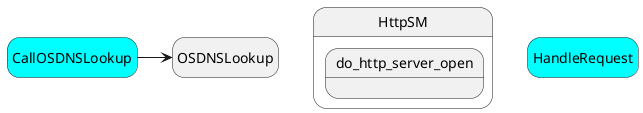 ' SPDX-License-Identifier: Apache-2.0
' Licensed under the Apache License, Version 2.0 (the "License");
' you may not use this file except in compliance with the License.
' You may obtain a copy of the License at http://www.apache.org/licenses/LICENSE-2.0
' Unless required by  applicable law or agreed to in writing, software distributed under the License is distributed
' on an \"AS IS\" BASIS, WITHOUT WARRANTIES OR CONDITIONS OF ANY KIND, either express or implied.
' See the License for the specific language governing permissions and limitations under the License.

@startuml

hide empty description

state HttpSM {
  state do_http_server_open {
  }
}

state HandleRequest #cyan
state CallOSDNSLookup #cyan

CallOSDNSLookup -> OSDNSLookup

@enduml

